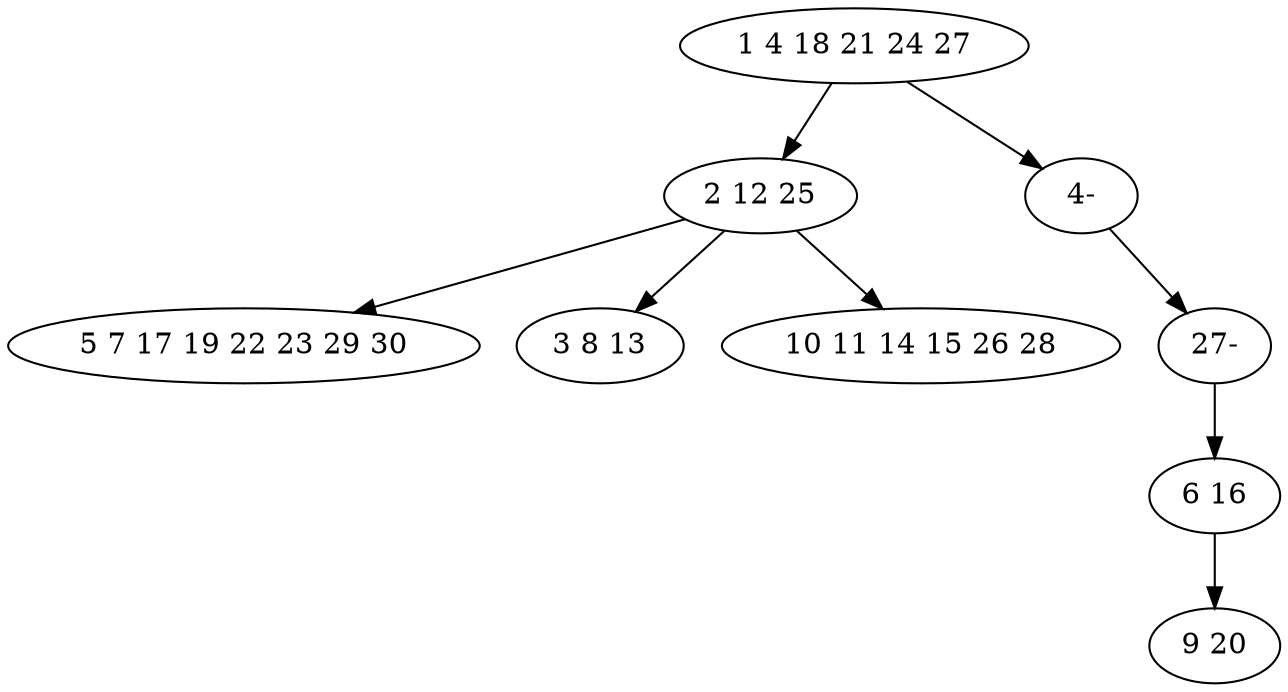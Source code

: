 digraph true_tree {
	"0" -> "1"
	"1" -> "2"
	"1" -> "3"
	"1" -> "4"
	"0" -> "7"
	"5" -> "6"
	"7" -> "8"
	"8" -> "5"
	"0" [label="1 4 18 21 24 27"];
	"1" [label="2 12 25"];
	"2" [label="5 7 17 19 22 23 29 30"];
	"3" [label="3 8 13"];
	"4" [label="10 11 14 15 26 28"];
	"5" [label="6 16"];
	"6" [label="9 20"];
	"7" [label="4-"];
	"8" [label="27-"];
}
